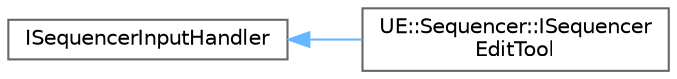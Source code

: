 digraph "Graphical Class Hierarchy"
{
 // INTERACTIVE_SVG=YES
 // LATEX_PDF_SIZE
  bgcolor="transparent";
  edge [fontname=Helvetica,fontsize=10,labelfontname=Helvetica,labelfontsize=10];
  node [fontname=Helvetica,fontsize=10,shape=box,height=0.2,width=0.4];
  rankdir="LR";
  Node0 [id="Node000000",label="ISequencerInputHandler",height=0.2,width=0.4,color="grey40", fillcolor="white", style="filled",URL="$de/dc6/structISequencerInputHandler.html",tooltip="Common base-class for objects that handle input in the sequencer."];
  Node0 -> Node1 [id="edge5581_Node000000_Node000001",dir="back",color="steelblue1",style="solid",tooltip=" "];
  Node1 [id="Node000001",label="UE::Sequencer::ISequencer\lEditTool",height=0.2,width=0.4,color="grey40", fillcolor="white", style="filled",URL="$dc/d5b/classUE_1_1Sequencer_1_1ISequencerEditTool.html",tooltip="Interface for edit tools in Sequencer."];
}
